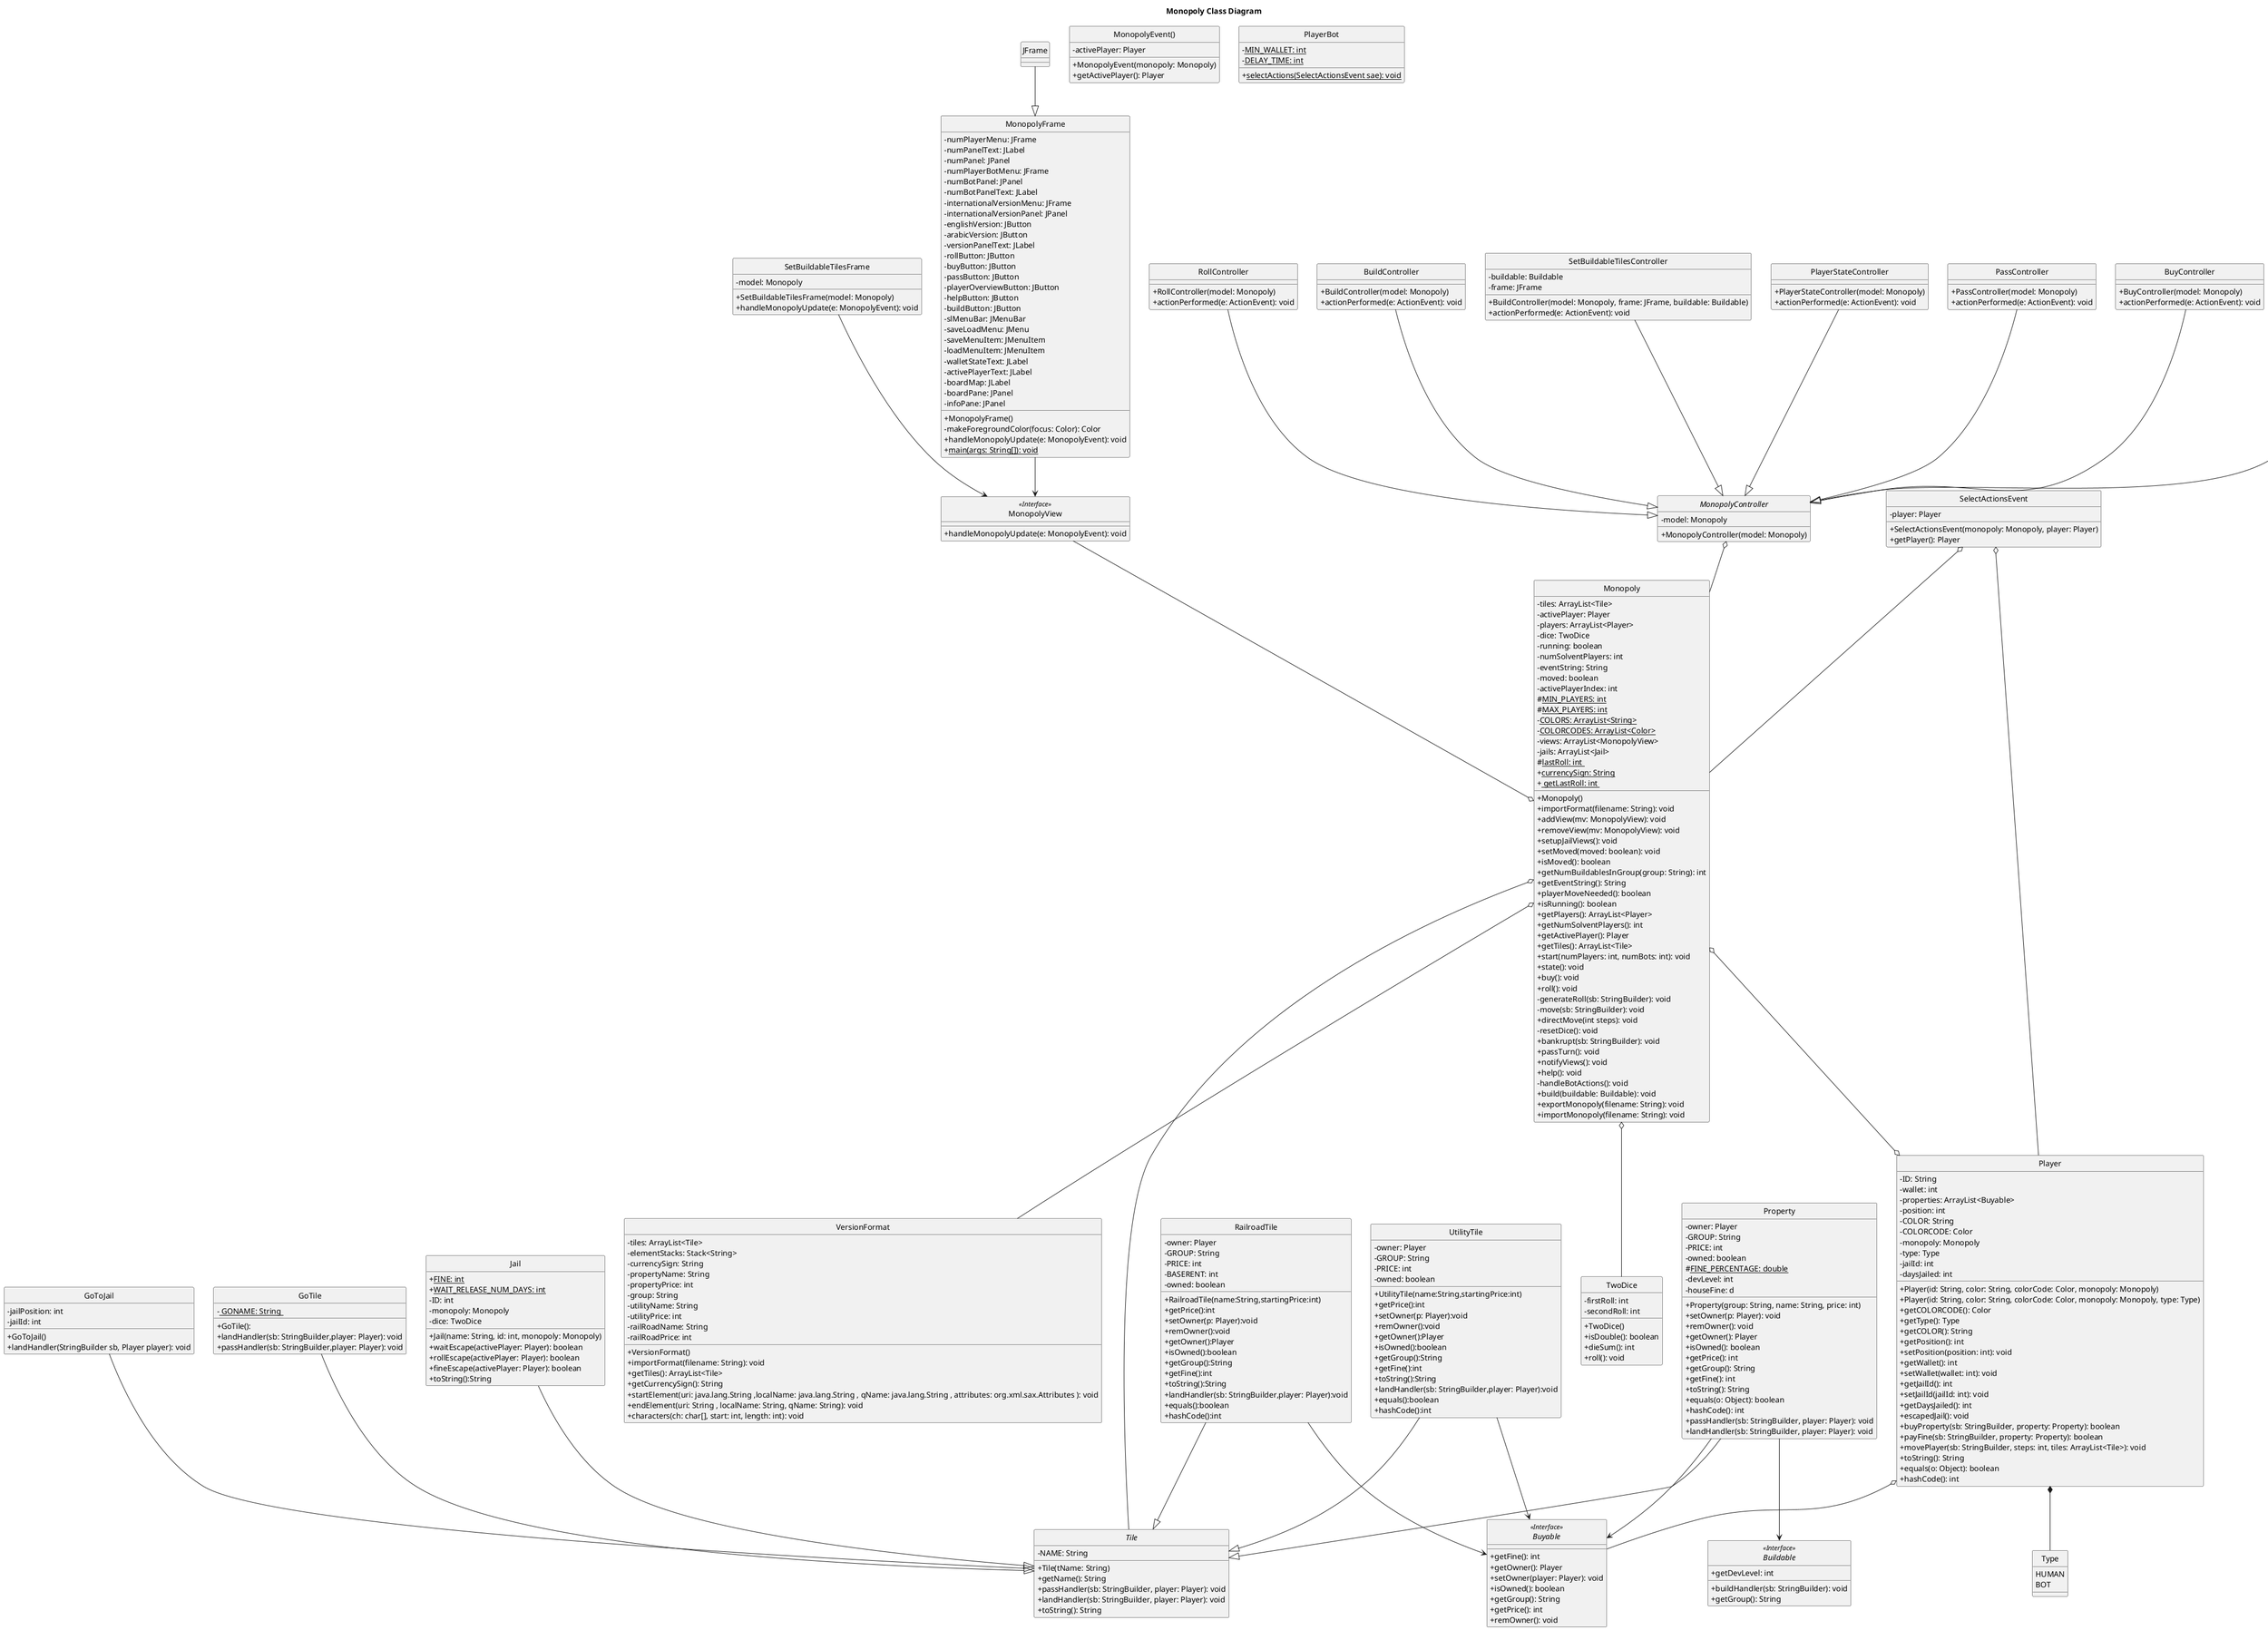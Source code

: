 @startuml Monopoly Class Diagram

title Monopoly Class Diagram

skinparam classAttributeIconSize 0
skinparam monochrome true
hide circle

abstract class Tile {
    - NAME: String
    + Tile(tName: String)
    + getName(): String
    + passHandler(sb: StringBuilder, player: Player): void
    + landHandler(sb: StringBuilder, player: Player): void
    + toString(): String
}
class VersionFormat{
    - tiles: ArrayList<Tile>
    - elementStacks: Stack<String>
    - currencySign: String
    - propertyName: String
    - propertyPrice: int
    - group: String
    - utilityName: String
    - utilityPrice: int
    - railRoadName: String
    - railRoadPrice: int
    + VersionFormat()
    + importFormat(filename: String): void
    + getTiles(): ArrayList<Tile>
    + getCurrencySign(): String
    + startElement(uri: java.lang.String ,localName: java.lang.String , qName: java.lang.String , attributes: org.xml.sax.Attributes ): void
    + endElement(uri: String , localName: String, qName: String): void
    + characters(ch: char[], start: int, length: int): void
}
class TwoDice {
    - firstRoll: int
    - secondRoll: int
    + TwoDice()
    + isDouble(): boolean
    + dieSum(): int
    + roll(): void
}

class Player {
    - ID: String
    - wallet: int
    - properties: ArrayList<Buyable>
    - position: int
    - COLOR: String
    - COLORCODE: Color
    - monopoly: Monopoly
    - type: Type
    - jailId: int
    - daysJailed: int
    + Player(id: String, color: String, colorCode: Color, monopoly: Monopoly)
    + Player(id: String, color: String, colorCode: Color, monopoly: Monopoly, type: Type)
    + getCOLORCODE(): Color
    + getType(): Type
    + getCOLOR(): String
    + getPosition(): int
    + setPosition(position: int): void
    + getWallet(): int
    + setWallet(wallet: int): void
    + getJailId(): int
    + setJailId(jailId: int): void
    + getDaysJailed(): int
    + escapedJail(): void
    + buyProperty(sb: StringBuilder, property: Property): boolean
    + payFine(sb: StringBuilder, property: Property): boolean
    + movePlayer(sb: StringBuilder, steps: int, tiles: ArrayList<Tile>): void
    + toString(): String
    + equals(o: Object): boolean
    + hashCode(): int
}

enum Type {
    HUMAN
    BOT
}

class Monopoly {
    - tiles: ArrayList<Tile>
    - activePlayer: Player
    - players: ArrayList<Player>
    - dice: TwoDice
    - running: boolean
    - numSolventPlayers: int
    - eventString: String
    - moved: boolean
    - activePlayerIndex: int
    # <u>MIN_PLAYERS: int</u>
    # <u>MAX_PLAYERS: int</u>
    - <u>COLORS: ArrayList<String></u>
    - <u>COLORCODES: ArrayList<Color></u>
    - views: ArrayList<MonopolyView>
    - jails: ArrayList<Jail>
    # <u>lastRoll: int </u>
    + <u>currencySign: String</u>
    + Monopoly()
    + importFormat(filename: String): void
    + addView(mv: MonopolyView): void
    + removeView(mv: MonopolyView): void
    + setupJailViews(): void
    + setMoved(moved: boolean): void
    + isMoved(): boolean
    + <u> getLastRoll: int </u>
    + getNumBuildablesInGroup(group: String): int
    + getEventString(): String
    + playerMoveNeeded(): boolean
    + isRunning(): boolean
    + getPlayers(): ArrayList<Player>
    + getNumSolventPlayers(): int
    + getActivePlayer(): Player
    + getTiles(): ArrayList<Tile>
    + start(numPlayers: int, numBots: int): void
    + state(): void
    + buy(): void
    + roll(): void
    - generateRoll(sb: StringBuilder): void
    - move(sb: StringBuilder): void
    + directMove(int steps): void
    - resetDice(): void
    + bankrupt(sb: StringBuilder): void
    + passTurn(): void
    + notifyViews(): void
    + help(): void
    - handleBotActions(): void
    + build(buildable: Buildable): void
    + exportMonopoly(filename: String): void
    + importMonopoly(filename: String): void
}

class MonopolyEvent(){
    - activePlayer: Player
    + MonopolyEvent(monopoly: Monopoly)
    + getActivePlayer(): Player
}

class Property {
    - owner: Player
    - GROUP: String
    - PRICE: int
    - owned: boolean
    # <u>FINE_PERCENTAGE: double</u>
    - devLevel: int
    - houseFine: d

    + Property(group: String, name: String, price: int)
    + setOwner(p: Player): void
    + remOwner(): void
    + getOwner(): Player
    + isOwned(): boolean
    + getPrice(): int
    + getGroup(): String
    + getFine(): int
    + toString(): String
    + equals(o: Object): boolean
    + hashCode(): int
    + passHandler(sb: StringBuilder, player: Player): void
    + landHandler(sb: StringBuilder, player: Player): void

}

abstract class MonopolyController {
    - model: Monopoly
    + MonopolyController(model: Monopoly)
}

class PlayerStateController {
    + PlayerStateController(model: Monopoly)
    + actionPerformed(e: ActionEvent): void
}

class PassController {
    + PassController(model: Monopoly)
    + actionPerformed(e: ActionEvent): void
}

class BuyController {
    + BuyController(model: Monopoly)
    + actionPerformed(e: ActionEvent): void
}

class HelpController {
    + HelpController(model: Monopoly)
    + actionPerformed(e: ActionEvent): void
}

class RollController {
    + RollController(model: Monopoly)
    + actionPerformed(e: ActionEvent): void
}

class BuildController {
    + BuildController(model: Monopoly)
    + actionPerformed(e: ActionEvent): void
}

class SetBuildableTilesController {
    - buildable: Buildable
    - frame: JFrame
    + BuildController(model: Monopoly, frame: JFrame, buildable: Buildable)
    + actionPerformed(e: ActionEvent): void
}

class MonopolyFrame {
    - numPlayerMenu: JFrame
    - numPanelText: JLabel
    - numPanel: JPanel
    - numPlayerBotMenu: JFrame
    - numBotPanel: JPanel
    - numBotPanelText: JLabel
    - internationalVersionMenu: JFrame
    - internationalVersionPanel: JPanel
    - englishVersion: JButton
    - arabicVersion: JButton
    - versionPanelText: JLabel
    - rollButton: JButton
    - buyButton: JButton
    - passButton: JButton
    - playerOverviewButton: JButton
    - helpButton: JButton
    - buildButton: JButton
    - slMenuBar: JMenuBar
    - saveLoadMenu: JMenu
    - saveMenuItem: JMenuItem
    - loadMenuItem: JMenuItem
    - walletStateText: JLabel
    - activePlayerText: JLabel
    - boardMap: JLabel
    - boardPane: JPanel
    - infoPane: JPanel
    + MonopolyFrame()
    - makeForegroundColor(focus: Color): Color
    + handleMonopolyUpdate(e: MonopolyEvent): void
    + <u>main(args: String[]): void</u>
}

class SetBuildableTilesFrame {
    - model: Monopoly
    + SetBuildableTilesFrame(model: Monopoly)
    + handleMonopolyUpdate(e: MonopolyEvent): void
}

class MonopolyView <<Interface>> {
    + handleMonopolyUpdate(e: MonopolyEvent): void
}

interface Buildable <<Interface>> {
    + buildHandler(sb: StringBuilder): void
    + getGroup(): String
    + getDevLevel: int
}

interface Buyable <<Interface>> {
       + getFine(): int
       +getOwner(): Player
       +setOwner(player: Player): void
       +isOwned(): boolean
       +getGroup(): String
       +getPrice(): int
       +remOwner(): void
}



class GoTile {
    -<u> GONAME: String </u>
    +GoTile():
    + landHandler(sb: StringBuilder,player: Player): void
    + passHandler(sb: StringBuilder,player: Player): void
}

class Jail {
    +<u>FINE: int</u>
    +<u>WAIT_RELEASE_NUM_DAYS: int</u>
    -ID: int
    -monopoly: Monopoly
    -dice: TwoDice
    +Jail(name: String, id: int, monopoly: Monopoly)
    +waitEscape(activePlayer: Player): boolean
    +rollEscape(activePlayer: Player): boolean
    +fineEscape(activePlayer: Player): boolean
    +toString():String
}

class GoToJail {
    -jailPosition: int
    -jailId: int
    +GoToJail()
    +landHandler(StringBuilder sb, Player player): void
}

class RailroadTile {
    -owner: Player
    -GROUP: String
    -PRICE: int
    -BASERENT: int
    -owned: boolean
    + RailroadTile(name:String,startingPrice:int)
    +getPrice():int
    +setOwner(p: Player):void
    +remOwner():void
    +getOwner():Player
    +isOwned():boolean
    +getGroup():String
    +getFine():int
    +toString():String
    +landHandler(sb: StringBuilder,player: Player):void
    +equals():boolean
    +hashCode():int

}

class UtilityTile {
    -owner: Player
    -GROUP: String
    -PRICE: int
    -owned: boolean

    + UtilityTile(name:String,startingPrice:int)
    +getPrice():int
    +setOwner(p: Player):void
    +remOwner():void
    +getOwner():Player
    +isOwned():boolean
    +getGroup():String
    +getFine():int
    +toString():String
    +landHandler(sb: StringBuilder,player: Player):void
    +equals():boolean
    +hashCode():int
}

class PlayerBot {
    - <u>MIN_WALLET: int</u>
    - <u>DELAY_TIME: int</u>
    + <u>selectActions(SelectActionsEvent sae): void</u>
}

class SelectActionsEvent {
    - player: Player
    + SelectActionsEvent(monopoly: Monopoly, player: Player)
    + getPlayer(): Player
}

Monopoly o--o Player
Monopoly o-- Tile
BuildController --|> MonopolyController
SetBuildableTilesController --|> MonopolyController
PassController --|> MonopolyController
BuyController --|> MonopolyController
HelpController --|> MonopolyController
PlayerStateController --|> MonopolyController
RollController --|> MonopolyController
JFrame --|> MonopolyFrame
MonopolyFrame --> MonopolyView
SetBuildableTilesFrame --> MonopolyView
MonopolyView --o Monopoly
MonopolyController o-- Monopoly
Monopoly o-- TwoDice
Player *-- Type

GoTile --|> Tile
Jail --|> Tile
GoToJail --|> Tile
RailroadTile --> Buyable
RailroadTile --|> Tile
Property --|> Tile
UtilityTile --|> Tile
UtilityTile --> Buyable

Property --> Buildable
Property --> Buyable

Player o-- Buyable
Monopoly o-- VersionFormat

SelectActionsEvent o-- Player
SelectActionsEvent o-- Monopoly

@enduml